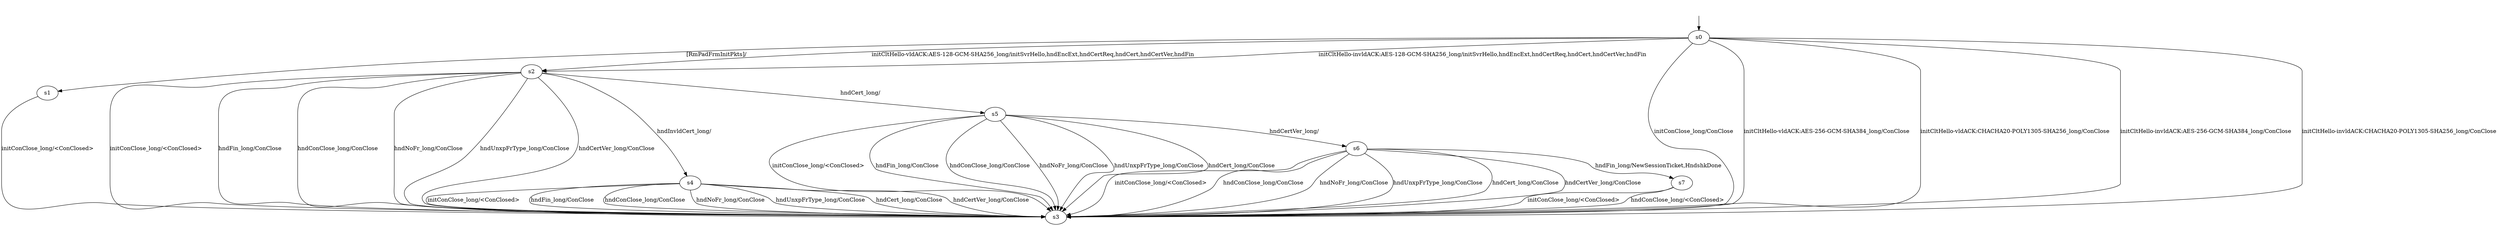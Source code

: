 digraph "../results/mvfstModels/mvfst-BWCA-BWCA-l-1/learnedModel" {
s0 [label=s0];
s1 [label=s1];
s2 [label=s2];
s3 [label=s3];
s4 [label=s4];
s5 [label=s5];
s6 [label=s6];
s7 [label=s7];
s0 -> s3  [label="initConClose_long/ConClose "];
s0 -> s2  [label="initCltHello-vldACK:AES-128-GCM-SHA256_long/initSvrHello,hndEncExt,hndCertReq,hndCert,hndCertVer,hndFin "];
s0 -> s3  [label="initCltHello-vldACK:AES-256-GCM-SHA384_long/ConClose "];
s0 -> s3  [label="initCltHello-vldACK:CHACHA20-POLY1305-SHA256_long/ConClose "];
s0 -> s2  [label="initCltHello-invldACK:AES-128-GCM-SHA256_long/initSvrHello,hndEncExt,hndCertReq,hndCert,hndCertVer,hndFin "];
s0 -> s3  [label="initCltHello-invldACK:AES-256-GCM-SHA384_long/ConClose "];
s0 -> s3  [label="initCltHello-invldACK:CHACHA20-POLY1305-SHA256_long/ConClose "];
s0 -> s1  [label="[RmPadFrmInitPkts]/ "];
s1 -> s3  [label="initConClose_long/<ConClosed> "];
s2 -> s3  [label="initConClose_long/<ConClosed> "];
s2 -> s3  [label="hndFin_long/ConClose "];
s2 -> s3  [label="hndConClose_long/ConClose "];
s2 -> s3  [label="hndNoFr_long/ConClose "];
s2 -> s3  [label="hndUnxpFrType_long/ConClose "];
s2 -> s5  [label="hndCert_long/ "];
s2 -> s3  [label="hndCertVer_long/ConClose "];
s2 -> s4  [label="hndInvldCert_long/ "];
s4 -> s3  [label="initConClose_long/<ConClosed> "];
s4 -> s3  [label="hndFin_long/ConClose "];
s4 -> s3  [label="hndConClose_long/ConClose "];
s4 -> s3  [label="hndNoFr_long/ConClose "];
s4 -> s3  [label="hndUnxpFrType_long/ConClose "];
s4 -> s3  [label="hndCert_long/ConClose "];
s4 -> s3  [label="hndCertVer_long/ConClose "];
s5 -> s3  [label="initConClose_long/<ConClosed> "];
s5 -> s3  [label="hndFin_long/ConClose "];
s5 -> s3  [label="hndConClose_long/ConClose "];
s5 -> s3  [label="hndNoFr_long/ConClose "];
s5 -> s3  [label="hndUnxpFrType_long/ConClose "];
s5 -> s3  [label="hndCert_long/ConClose "];
s5 -> s6  [label="hndCertVer_long/ "];
s6 -> s3  [label="initConClose_long/<ConClosed> "];
s6 -> s7  [label="hndFin_long/NewSessionTicket,HndshkDone "];
s6 -> s3  [label="hndConClose_long/ConClose "];
s6 -> s3  [label="hndNoFr_long/ConClose "];
s6 -> s3  [label="hndUnxpFrType_long/ConClose "];
s6 -> s3  [label="hndCert_long/ConClose "];
s6 -> s3  [label="hndCertVer_long/ConClose "];
s7 -> s3  [label="initConClose_long/<ConClosed> "];
s7 -> s3  [label="hndConClose_long/<ConClosed> "];
__start0 [label="", shape=none];
__start0 -> s0  [label=""];
}
